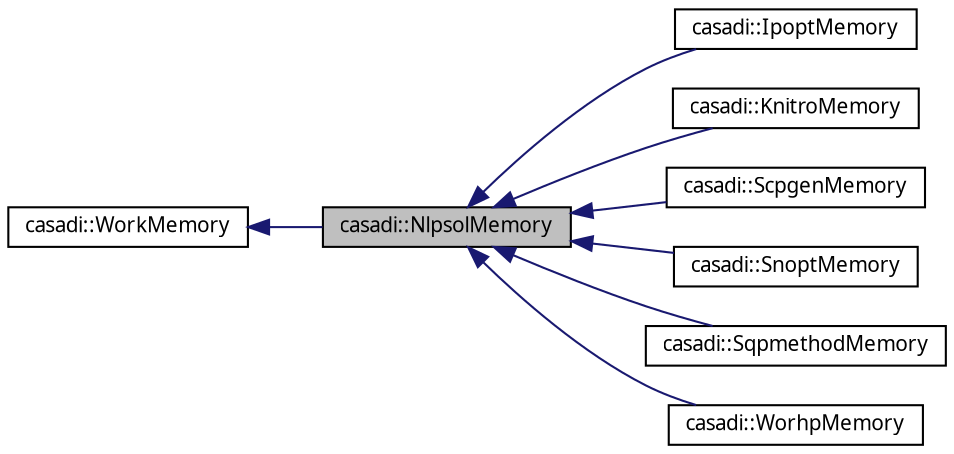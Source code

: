 digraph "casadi::NlpsolMemory"
{
  edge [fontname="FreeSans.ttf",fontsize="10",labelfontname="FreeSans.ttf",labelfontsize="10"];
  node [fontname="FreeSans.ttf",fontsize="10",shape=record];
  rankdir="LR";
  Node1 [label="casadi::NlpsolMemory",height=0.2,width=0.4,color="black", fillcolor="grey75", style="filled", fontcolor="black"];
  Node2 -> Node1 [dir="back",color="midnightblue",fontsize="10",style="solid",fontname="FreeSans.ttf"];
  Node2 [label="casadi::WorkMemory",height=0.2,width=0.4,color="black", fillcolor="white", style="filled",URL="$da/dbe/structcasadi_1_1WorkMemory.html",tooltip="Function memory with temporary work vectors. "];
  Node1 -> Node3 [dir="back",color="midnightblue",fontsize="10",style="solid",fontname="FreeSans.ttf"];
  Node3 [label="casadi::IpoptMemory",height=0.2,width=0.4,color="black", fillcolor="white", style="filled",URL="$df/d9f/structcasadi_1_1IpoptMemory.html"];
  Node1 -> Node4 [dir="back",color="midnightblue",fontsize="10",style="solid",fontname="FreeSans.ttf"];
  Node4 [label="casadi::KnitroMemory",height=0.2,width=0.4,color="black", fillcolor="white", style="filled",URL="$d3/d7e/structcasadi_1_1KnitroMemory.html"];
  Node1 -> Node5 [dir="back",color="midnightblue",fontsize="10",style="solid",fontname="FreeSans.ttf"];
  Node5 [label="casadi::ScpgenMemory",height=0.2,width=0.4,color="black", fillcolor="white", style="filled",URL="$dd/d69/structcasadi_1_1ScpgenMemory.html"];
  Node1 -> Node6 [dir="back",color="midnightblue",fontsize="10",style="solid",fontname="FreeSans.ttf"];
  Node6 [label="casadi::SnoptMemory",height=0.2,width=0.4,color="black", fillcolor="white", style="filled",URL="$d7/d4f/structcasadi_1_1SnoptMemory.html"];
  Node1 -> Node7 [dir="back",color="midnightblue",fontsize="10",style="solid",fontname="FreeSans.ttf"];
  Node7 [label="casadi::SqpmethodMemory",height=0.2,width=0.4,color="black", fillcolor="white", style="filled",URL="$d0/de4/structcasadi_1_1SqpmethodMemory.html"];
  Node1 -> Node8 [dir="back",color="midnightblue",fontsize="10",style="solid",fontname="FreeSans.ttf"];
  Node8 [label="casadi::WorhpMemory",height=0.2,width=0.4,color="black", fillcolor="white", style="filled",URL="$d6/d60/structcasadi_1_1WorhpMemory.html"];
}
